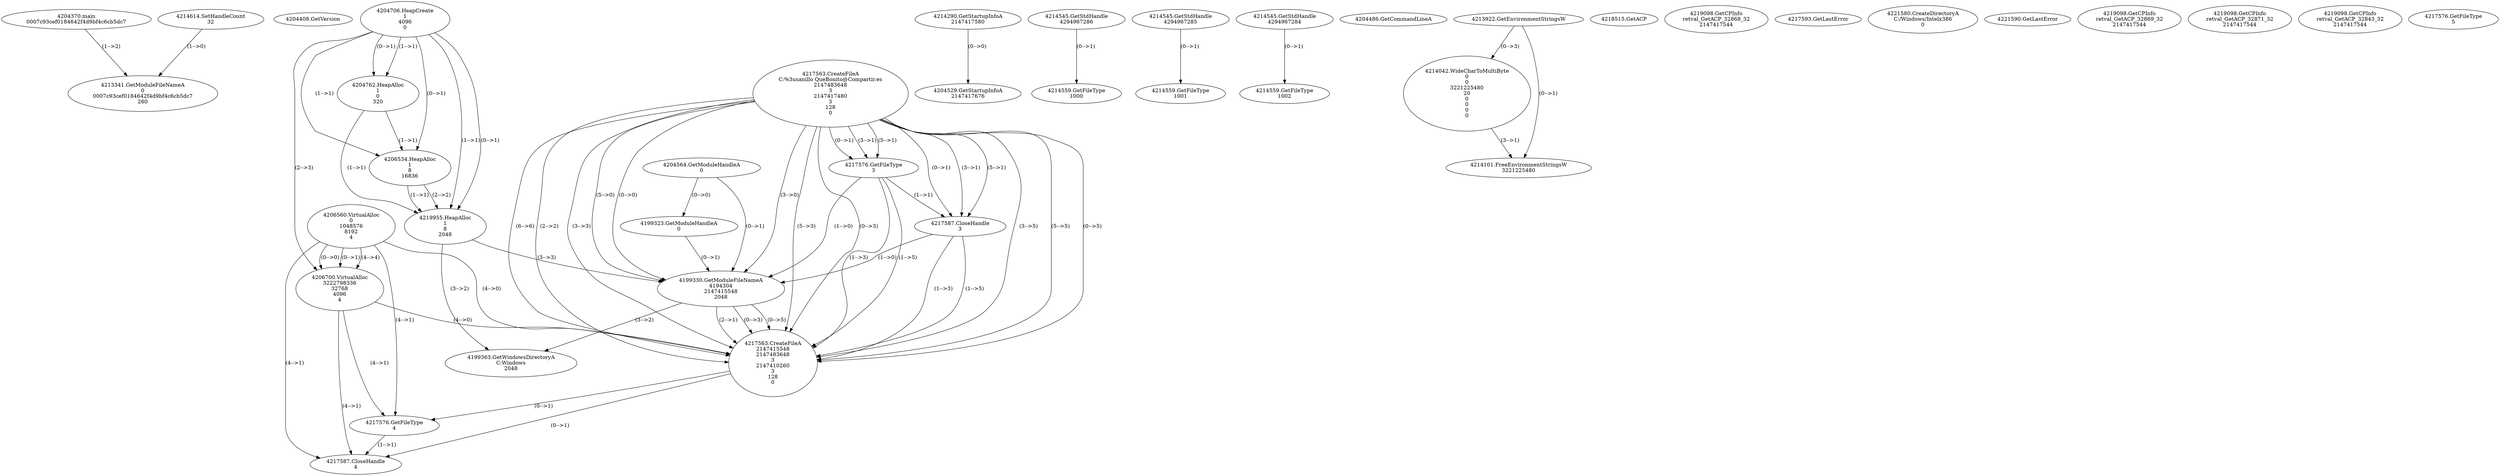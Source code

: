 // Global SCDG with merge call
digraph {
	0 [label="4204370.main
0007c93cef0184642f4d9bf4c6cb5dc7"]
	1 [label="4204408.GetVersion
"]
	2 [label="4204706.HeapCreate
1
4096
0"]
	3 [label="4204762.HeapAlloc
1
0
320"]
	2 -> 3 [label="(1-->1)"]
	2 -> 3 [label="(0-->1)"]
	4 [label="4206534.HeapAlloc
1
8
16836"]
	2 -> 4 [label="(1-->1)"]
	2 -> 4 [label="(0-->1)"]
	3 -> 4 [label="(1-->1)"]
	5 [label="4206560.VirtualAlloc
0
1048576
8192
4"]
	6 [label="4206700.VirtualAlloc
3222798336
32768
4096
4"]
	5 -> 6 [label="(0-->1)"]
	2 -> 6 [label="(2-->3)"]
	5 -> 6 [label="(4-->4)"]
	5 -> 6 [label="(0-->0)"]
	7 [label="4214290.GetStartupInfoA
2147417580"]
	8 [label="4214545.GetStdHandle
4294967286"]
	9 [label="4214559.GetFileType
1000"]
	8 -> 9 [label="(0-->1)"]
	10 [label="4214545.GetStdHandle
4294967285"]
	11 [label="4214559.GetFileType
1001"]
	10 -> 11 [label="(0-->1)"]
	12 [label="4214545.GetStdHandle
4294967284"]
	13 [label="4214559.GetFileType
1002"]
	12 -> 13 [label="(0-->1)"]
	14 [label="4214614.SetHandleCount
32"]
	15 [label="4204486.GetCommandLineA
"]
	16 [label="4213922.GetEnvironmentStringsW
"]
	17 [label="4214042.WideCharToMultiByte
0
0
3221225480
20
0
0
0
0"]
	16 -> 17 [label="(0-->3)"]
	18 [label="4214101.FreeEnvironmentStringsW
3221225480"]
	16 -> 18 [label="(0-->1)"]
	17 -> 18 [label="(3-->1)"]
	19 [label="4218515.GetACP
"]
	20 [label="4219098.GetCPInfo
retval_GetACP_32868_32
2147417544"]
	21 [label="4213341.GetModuleFileNameA
0
0007c93cef0184642f4d9bf4c6cb5dc7
260"]
	0 -> 21 [label="(1-->2)"]
	14 -> 21 [label="(1-->0)"]
	22 [label="4219955.HeapAlloc
1
8
2048"]
	2 -> 22 [label="(1-->1)"]
	2 -> 22 [label="(0-->1)"]
	3 -> 22 [label="(1-->1)"]
	4 -> 22 [label="(1-->1)"]
	4 -> 22 [label="(2-->2)"]
	23 [label="4204529.GetStartupInfoA
2147417676"]
	7 -> 23 [label="(0-->0)"]
	24 [label="4204564.GetModuleHandleA
0"]
	25 [label="4217563.CreateFileA
C:\Gusanillo QueBonito@Compartir.es
2147483648
3
2147417480
3
128
0"]
	26 [label="4217576.GetFileType
3"]
	25 -> 26 [label="(3-->1)"]
	25 -> 26 [label="(5-->1)"]
	25 -> 26 [label="(0-->1)"]
	27 [label="4217587.CloseHandle
3"]
	25 -> 27 [label="(3-->1)"]
	25 -> 27 [label="(5-->1)"]
	25 -> 27 [label="(0-->1)"]
	26 -> 27 [label="(1-->1)"]
	28 [label="4217593.GetLastError
"]
	29 [label="4199323.GetModuleHandleA
0"]
	24 -> 29 [label="(0-->0)"]
	30 [label="4199330.GetModuleFileNameA
4194304
2147415548
2048"]
	24 -> 30 [label="(0-->1)"]
	29 -> 30 [label="(0-->1)"]
	22 -> 30 [label="(3-->3)"]
	25 -> 30 [label="(3-->0)"]
	25 -> 30 [label="(5-->0)"]
	25 -> 30 [label="(0-->0)"]
	26 -> 30 [label="(1-->0)"]
	27 -> 30 [label="(1-->0)"]
	31 [label="4199363.GetWindowsDirectoryA
C:\Windows
2048"]
	22 -> 31 [label="(3-->2)"]
	30 -> 31 [label="(3-->2)"]
	32 [label="4221580.CreateDirectoryA
C:/Windows/Intelx386
0"]
	33 [label="4221590.GetLastError
"]
	34 [label="4217563.CreateFileA
2147415548
2147483648
3
2147410260
3
128
0"]
	30 -> 34 [label="(2-->1)"]
	25 -> 34 [label="(2-->2)"]
	25 -> 34 [label="(3-->3)"]
	25 -> 34 [label="(5-->3)"]
	25 -> 34 [label="(0-->3)"]
	26 -> 34 [label="(1-->3)"]
	27 -> 34 [label="(1-->3)"]
	30 -> 34 [label="(0-->3)"]
	25 -> 34 [label="(3-->5)"]
	25 -> 34 [label="(5-->5)"]
	25 -> 34 [label="(0-->5)"]
	26 -> 34 [label="(1-->5)"]
	27 -> 34 [label="(1-->5)"]
	30 -> 34 [label="(0-->5)"]
	25 -> 34 [label="(6-->6)"]
	5 -> 34 [label="(4-->0)"]
	6 -> 34 [label="(4-->0)"]
	35 [label="4217576.GetFileType
4"]
	5 -> 35 [label="(4-->1)"]
	6 -> 35 [label="(4-->1)"]
	34 -> 35 [label="(0-->1)"]
	36 [label="4217587.CloseHandle
4"]
	5 -> 36 [label="(4-->1)"]
	6 -> 36 [label="(4-->1)"]
	34 -> 36 [label="(0-->1)"]
	35 -> 36 [label="(1-->1)"]
	37 [label="4219098.GetCPInfo
retval_GetACP_32869_32
2147417544"]
	38 [label="4219098.GetCPInfo
retval_GetACP_32871_32
2147417544"]
	39 [label="4219098.GetCPInfo
retval_GetACP_32843_32
2147417544"]
	40 [label="4217576.GetFileType
5"]
}
